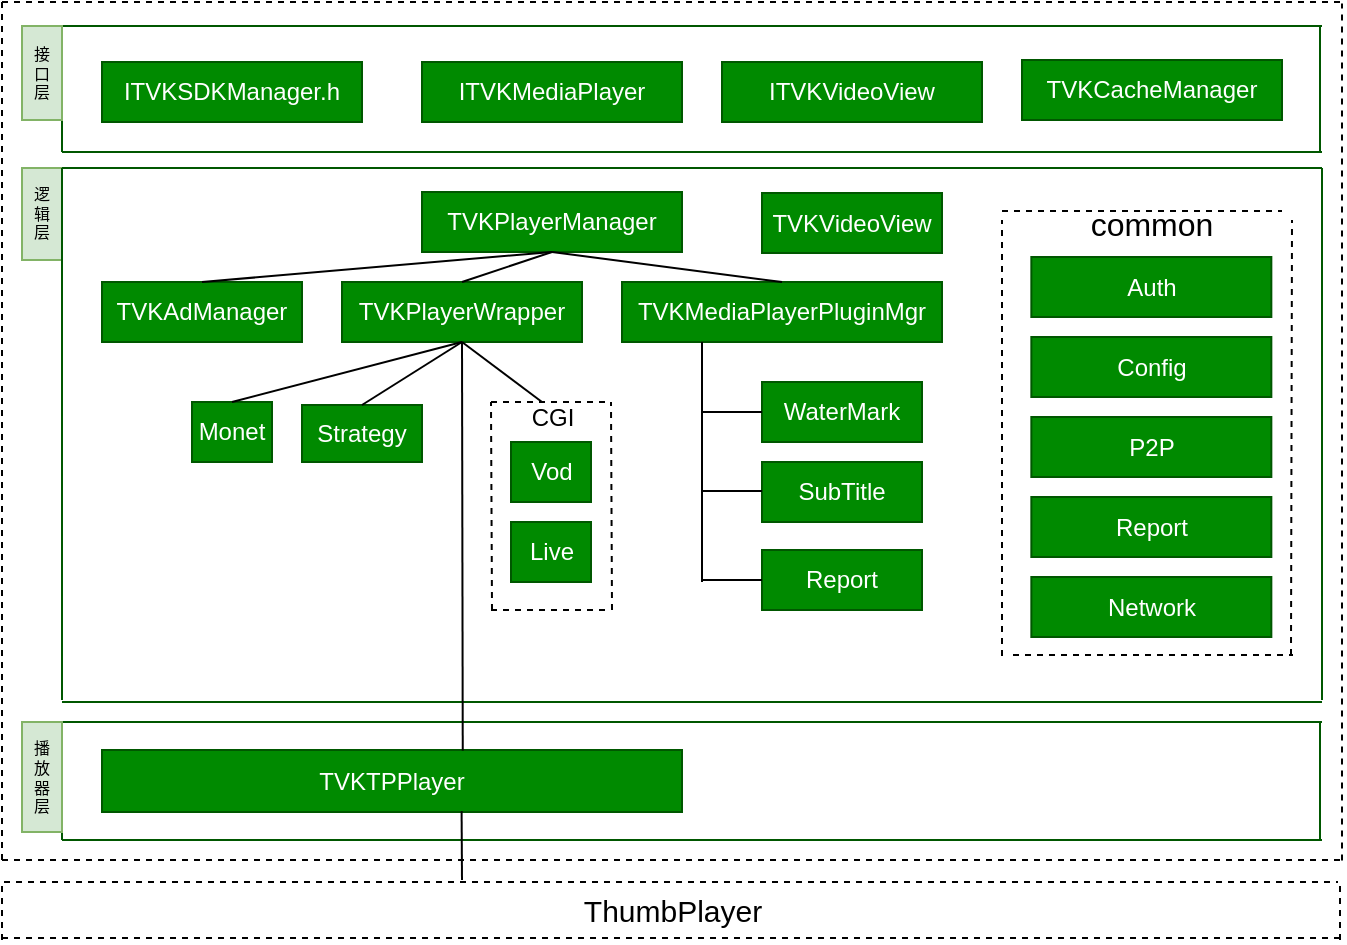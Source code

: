 <mxfile version="12.5.4" type="github">
  <diagram id="5SgpXtaOORwOQMKGahql" name="Page-1">
    <mxGraphModel dx="1520" dy="759" grid="1" gridSize="10" guides="1" tooltips="1" connect="1" arrows="1" fold="1" page="1" pageScale="1" pageWidth="827" pageHeight="1169" math="0" shadow="0">
      <root>
        <mxCell id="0"/>
        <mxCell id="1" parent="0"/>
        <mxCell id="lH6pC5l4A_aB-DxJ-hKT-2" value="ITVKSDKManager.h" style="rounded=0;whiteSpace=wrap;html=1;fillColor=#008a00;strokeColor=#005700;fontColor=#ffffff;" parent="1" vertex="1">
          <mxGeometry x="100" y="251" width="130" height="30" as="geometry"/>
        </mxCell>
        <mxCell id="lH6pC5l4A_aB-DxJ-hKT-3" value="ITVKMediaPlayer" style="rounded=0;whiteSpace=wrap;html=1;fillColor=#008a00;strokeColor=#005700;fontColor=#ffffff;" parent="1" vertex="1">
          <mxGeometry x="260" y="251" width="130" height="30" as="geometry"/>
        </mxCell>
        <mxCell id="lH6pC5l4A_aB-DxJ-hKT-6" value="ITVKVideoView" style="rounded=0;whiteSpace=wrap;html=1;fillColor=#008a00;strokeColor=#005700;fontColor=#ffffff;" parent="1" vertex="1">
          <mxGeometry x="410" y="251" width="130" height="30" as="geometry"/>
        </mxCell>
        <mxCell id="lH6pC5l4A_aB-DxJ-hKT-15" value="" style="endArrow=none;html=1;fillColor=#008a00;strokeColor=#005700;" parent="1" edge="1">
          <mxGeometry width="50" height="50" relative="1" as="geometry">
            <mxPoint x="80" y="233" as="sourcePoint"/>
            <mxPoint x="710" y="233" as="targetPoint"/>
          </mxGeometry>
        </mxCell>
        <mxCell id="lH6pC5l4A_aB-DxJ-hKT-16" value="" style="endArrow=none;html=1;fillColor=#008a00;strokeColor=#005700;" parent="1" edge="1">
          <mxGeometry width="50" height="50" relative="1" as="geometry">
            <mxPoint x="80" y="296" as="sourcePoint"/>
            <mxPoint x="710" y="296" as="targetPoint"/>
          </mxGeometry>
        </mxCell>
        <mxCell id="lH6pC5l4A_aB-DxJ-hKT-18" value="" style="endArrow=none;html=1;fillColor=#008a00;strokeColor=#005700;exitX=1;exitY=1;exitDx=0;exitDy=0;" parent="1" source="lH6pC5l4A_aB-DxJ-hKT-7" edge="1">
          <mxGeometry width="50" height="50" relative="1" as="geometry">
            <mxPoint x="80" y="233" as="sourcePoint"/>
            <mxPoint x="80" y="296" as="targetPoint"/>
          </mxGeometry>
        </mxCell>
        <mxCell id="lH6pC5l4A_aB-DxJ-hKT-19" value="" style="endArrow=none;html=1;fillColor=#008a00;strokeColor=#005700;" parent="1" edge="1">
          <mxGeometry width="50" height="50" relative="1" as="geometry">
            <mxPoint x="709" y="233" as="sourcePoint"/>
            <mxPoint x="709" y="296" as="targetPoint"/>
          </mxGeometry>
        </mxCell>
        <mxCell id="lH6pC5l4A_aB-DxJ-hKT-22" value="TVKPlayerManager" style="rounded=0;whiteSpace=wrap;html=1;fillColor=#008a00;strokeColor=#005700;fontColor=#ffffff;" parent="1" vertex="1">
          <mxGeometry x="260" y="316" width="130" height="30" as="geometry"/>
        </mxCell>
        <mxCell id="lH6pC5l4A_aB-DxJ-hKT-23" value="TVKVideoView" style="rounded=0;whiteSpace=wrap;html=1;fillColor=#008a00;strokeColor=#005700;fontColor=#ffffff;" parent="1" vertex="1">
          <mxGeometry x="430" y="316.5" width="90" height="30" as="geometry"/>
        </mxCell>
        <mxCell id="lH6pC5l4A_aB-DxJ-hKT-24" value="逻&lt;br style=&quot;font-size: 8px;&quot;&gt;辑&lt;br style=&quot;font-size: 8px;&quot;&gt;层" style="text;html=1;strokeColor=#82b366;fillColor=#d5e8d4;align=center;verticalAlign=middle;whiteSpace=wrap;rounded=0;fontSize=8;" parent="1" vertex="1">
          <mxGeometry x="60" y="304" width="20" height="46" as="geometry"/>
        </mxCell>
        <mxCell id="lH6pC5l4A_aB-DxJ-hKT-25" value="" style="endArrow=none;html=1;fillColor=#008a00;strokeColor=#005700;" parent="1" edge="1">
          <mxGeometry width="50" height="50" relative="1" as="geometry">
            <mxPoint x="80" y="304" as="sourcePoint"/>
            <mxPoint x="710" y="304" as="targetPoint"/>
          </mxGeometry>
        </mxCell>
        <mxCell id="lH6pC5l4A_aB-DxJ-hKT-26" value="" style="endArrow=none;html=1;fillColor=#008a00;strokeColor=#005700;" parent="1" edge="1">
          <mxGeometry width="50" height="50" relative="1" as="geometry">
            <mxPoint x="80" y="571" as="sourcePoint"/>
            <mxPoint x="710" y="571" as="targetPoint"/>
            <Array as="points">
              <mxPoint x="400" y="571"/>
            </Array>
          </mxGeometry>
        </mxCell>
        <mxCell id="lH6pC5l4A_aB-DxJ-hKT-27" value="" style="endArrow=none;html=1;fillColor=#008a00;strokeColor=#005700;" parent="1" edge="1">
          <mxGeometry width="50" height="50" relative="1" as="geometry">
            <mxPoint x="80" y="304" as="sourcePoint"/>
            <mxPoint x="80" y="570" as="targetPoint"/>
          </mxGeometry>
        </mxCell>
        <mxCell id="lH6pC5l4A_aB-DxJ-hKT-28" value="" style="endArrow=none;html=1;fillColor=#008a00;strokeColor=#005700;" parent="1" edge="1">
          <mxGeometry width="50" height="50" relative="1" as="geometry">
            <mxPoint x="710" y="304" as="sourcePoint"/>
            <mxPoint x="710" y="570" as="targetPoint"/>
          </mxGeometry>
        </mxCell>
        <mxCell id="lH6pC5l4A_aB-DxJ-hKT-29" value="common" style="text;html=1;strokeColor=none;fillColor=#ffffff;align=center;verticalAlign=middle;whiteSpace=wrap;rounded=0;fontSize=16;" parent="1" vertex="1">
          <mxGeometry x="599.67" y="321.5" width="50" height="20" as="geometry"/>
        </mxCell>
        <mxCell id="lH6pC5l4A_aB-DxJ-hKT-30" value="" style="endArrow=none;html=1;fillColor=#008a00;strokeColor=#005700;" parent="1" edge="1">
          <mxGeometry width="50" height="50" relative="1" as="geometry">
            <mxPoint x="80" y="581" as="sourcePoint"/>
            <mxPoint x="710" y="581" as="targetPoint"/>
            <Array as="points"/>
          </mxGeometry>
        </mxCell>
        <mxCell id="lH6pC5l4A_aB-DxJ-hKT-31" value="" style="endArrow=none;html=1;fillColor=#008a00;strokeColor=#005700;" parent="1" edge="1">
          <mxGeometry width="50" height="50" relative="1" as="geometry">
            <mxPoint x="80" y="640" as="sourcePoint"/>
            <mxPoint x="710" y="640" as="targetPoint"/>
            <Array as="points">
              <mxPoint x="420" y="640"/>
            </Array>
          </mxGeometry>
        </mxCell>
        <mxCell id="lH6pC5l4A_aB-DxJ-hKT-32" value="" style="endArrow=none;html=1;fillColor=#008a00;strokeColor=#005700;" parent="1" edge="1">
          <mxGeometry width="50" height="50" relative="1" as="geometry">
            <mxPoint x="80" y="640" as="sourcePoint"/>
            <mxPoint x="80" y="581" as="targetPoint"/>
            <Array as="points"/>
          </mxGeometry>
        </mxCell>
        <mxCell id="lH6pC5l4A_aB-DxJ-hKT-33" value="" style="endArrow=none;html=1;fillColor=#008a00;strokeColor=#005700;" parent="1" edge="1">
          <mxGeometry width="50" height="50" relative="1" as="geometry">
            <mxPoint x="709" y="640" as="sourcePoint"/>
            <mxPoint x="709" y="581" as="targetPoint"/>
            <Array as="points"/>
          </mxGeometry>
        </mxCell>
        <mxCell id="lH6pC5l4A_aB-DxJ-hKT-34" value="播&lt;br style=&quot;font-size: 8px;&quot;&gt;放&lt;br style=&quot;font-size: 8px;&quot;&gt;器&lt;br style=&quot;font-size: 8px;&quot;&gt;层" style="text;html=1;strokeColor=#82b366;fillColor=#d5e8d4;align=center;verticalAlign=middle;whiteSpace=wrap;rounded=0;fontSize=8;" parent="1" vertex="1">
          <mxGeometry x="60" y="581" width="20" height="55" as="geometry"/>
        </mxCell>
        <mxCell id="lH6pC5l4A_aB-DxJ-hKT-35" value="TVKTPPlayer" style="rounded=0;whiteSpace=wrap;html=1;fillColor=#008a00;strokeColor=#005700;fontColor=#ffffff;" parent="1" vertex="1">
          <mxGeometry x="100" y="595" width="290" height="31" as="geometry"/>
        </mxCell>
        <mxCell id="K4G-ELK_jZq98OKMqF1i-4" value="" style="endArrow=none;dashed=1;html=1;fontColor=#FFFFFF;" parent="1" edge="1">
          <mxGeometry width="50" height="50" relative="1" as="geometry">
            <mxPoint x="550" y="325.5" as="sourcePoint"/>
            <mxPoint x="690" y="325.5" as="targetPoint"/>
          </mxGeometry>
        </mxCell>
        <mxCell id="K4G-ELK_jZq98OKMqF1i-5" value="" style="endArrow=none;dashed=1;html=1;fontColor=#FFFFFF;" parent="1" edge="1">
          <mxGeometry width="50" height="50" relative="1" as="geometry">
            <mxPoint x="555.5" y="547.5" as="sourcePoint"/>
            <mxPoint x="695.5" y="547.5" as="targetPoint"/>
          </mxGeometry>
        </mxCell>
        <mxCell id="K4G-ELK_jZq98OKMqF1i-7" value="" style="endArrow=none;dashed=1;html=1;fontColor=#FFFFFF;" parent="1" edge="1">
          <mxGeometry width="50" height="50" relative="1" as="geometry">
            <mxPoint x="550" y="548" as="sourcePoint"/>
            <mxPoint x="550" y="330" as="targetPoint"/>
          </mxGeometry>
        </mxCell>
        <mxCell id="K4G-ELK_jZq98OKMqF1i-8" value="" style="endArrow=none;dashed=1;html=1;fontColor=#FFFFFF;" parent="1" edge="1">
          <mxGeometry width="50" height="50" relative="1" as="geometry">
            <mxPoint x="694.5" y="547.5" as="sourcePoint"/>
            <mxPoint x="695" y="330" as="targetPoint"/>
          </mxGeometry>
        </mxCell>
        <mxCell id="K4G-ELK_jZq98OKMqF1i-9" value="Auth" style="rounded=0;whiteSpace=wrap;html=1;fillColor=#008a00;strokeColor=#005700;fontColor=#ffffff;" parent="1" vertex="1">
          <mxGeometry x="564.67" y="348.5" width="120" height="30" as="geometry"/>
        </mxCell>
        <mxCell id="K4G-ELK_jZq98OKMqF1i-10" value="Config" style="rounded=0;whiteSpace=wrap;html=1;fillColor=#008a00;strokeColor=#005700;fontColor=#ffffff;" parent="1" vertex="1">
          <mxGeometry x="564.67" y="388.5" width="120" height="30" as="geometry"/>
        </mxCell>
        <mxCell id="K4G-ELK_jZq98OKMqF1i-11" value="P2P" style="rounded=0;whiteSpace=wrap;html=1;fillColor=#008a00;strokeColor=#005700;fontColor=#ffffff;" parent="1" vertex="1">
          <mxGeometry x="564.67" y="428.5" width="120" height="30" as="geometry"/>
        </mxCell>
        <mxCell id="K4G-ELK_jZq98OKMqF1i-12" value="Report" style="rounded=0;whiteSpace=wrap;html=1;fillColor=#008a00;strokeColor=#005700;fontColor=#ffffff;" parent="1" vertex="1">
          <mxGeometry x="564.67" y="468.5" width="120" height="30" as="geometry"/>
        </mxCell>
        <mxCell id="K4G-ELK_jZq98OKMqF1i-13" value="Network" style="rounded=0;whiteSpace=wrap;html=1;fillColor=#008a00;strokeColor=#005700;fontColor=#ffffff;" parent="1" vertex="1">
          <mxGeometry x="564.67" y="508.5" width="120" height="30" as="geometry"/>
        </mxCell>
        <mxCell id="K4G-ELK_jZq98OKMqF1i-15" value="ThumbPlayer" style="text;strokeColor=none;fillColor=none;html=1;fontSize=15;fontStyle=0;verticalAlign=middle;align=center;" parent="1" vertex="1">
          <mxGeometry x="50" y="660" width="670" height="30" as="geometry"/>
        </mxCell>
        <mxCell id="K4G-ELK_jZq98OKMqF1i-16" value="" style="endArrow=none;dashed=1;html=1;fontColor=#FFFFFF;" parent="1" edge="1">
          <mxGeometry width="50" height="50" relative="1" as="geometry">
            <mxPoint x="50" y="650" as="sourcePoint"/>
            <mxPoint x="50" y="221" as="targetPoint"/>
          </mxGeometry>
        </mxCell>
        <mxCell id="K4G-ELK_jZq98OKMqF1i-17" value="" style="endArrow=none;dashed=1;html=1;fontColor=#FFFFFF;" parent="1" edge="1">
          <mxGeometry width="50" height="50" relative="1" as="geometry">
            <mxPoint x="720" y="650.25" as="sourcePoint"/>
            <mxPoint x="720" y="221.75" as="targetPoint"/>
          </mxGeometry>
        </mxCell>
        <mxCell id="K4G-ELK_jZq98OKMqF1i-18" value="" style="endArrow=none;dashed=1;html=1;fontColor=#33FF33;labelBackgroundColor=#33FF33;" parent="1" edge="1">
          <mxGeometry width="50" height="50" relative="1" as="geometry">
            <mxPoint x="50" y="221" as="sourcePoint"/>
            <mxPoint x="720" y="221" as="targetPoint"/>
          </mxGeometry>
        </mxCell>
        <mxCell id="K4G-ELK_jZq98OKMqF1i-19" value="" style="endArrow=none;dashed=1;html=1;fontColor=#FFFFFF;" parent="1" edge="1">
          <mxGeometry width="50" height="50" relative="1" as="geometry">
            <mxPoint x="50" y="689" as="sourcePoint"/>
            <mxPoint x="720" y="689" as="targetPoint"/>
          </mxGeometry>
        </mxCell>
        <mxCell id="lH6pC5l4A_aB-DxJ-hKT-7" value="接&lt;br style=&quot;font-size: 8px;&quot;&gt;口&lt;br style=&quot;font-size: 8px;&quot;&gt;层" style="text;html=1;strokeColor=#82b366;fillColor=#d5e8d4;align=center;verticalAlign=middle;whiteSpace=wrap;rounded=0;fontSize=8;" parent="1" vertex="1">
          <mxGeometry x="60" y="233" width="20" height="47" as="geometry"/>
        </mxCell>
        <mxCell id="K4G-ELK_jZq98OKMqF1i-20" value="" style="endArrow=none;html=1;fillColor=#008a00;strokeColor=#005700;" parent="1" target="lH6pC5l4A_aB-DxJ-hKT-7" edge="1">
          <mxGeometry width="50" height="50" relative="1" as="geometry">
            <mxPoint x="80" y="233" as="sourcePoint"/>
            <mxPoint x="80" y="313" as="targetPoint"/>
          </mxGeometry>
        </mxCell>
        <mxCell id="K4G-ELK_jZq98OKMqF1i-22" value="TVKAdManager" style="rounded=0;whiteSpace=wrap;html=1;fillColor=#008a00;strokeColor=#005700;fontColor=#ffffff;" parent="1" vertex="1">
          <mxGeometry x="100" y="361" width="100" height="30" as="geometry"/>
        </mxCell>
        <mxCell id="K4G-ELK_jZq98OKMqF1i-23" value="TVKPlayerWrapper" style="rounded=0;whiteSpace=wrap;html=1;fillColor=#008a00;strokeColor=#005700;fontColor=#ffffff;" parent="1" vertex="1">
          <mxGeometry x="220" y="361" width="120" height="30" as="geometry"/>
        </mxCell>
        <mxCell id="K4G-ELK_jZq98OKMqF1i-24" value="TVKMediaPlayerPluginMgr" style="rounded=0;whiteSpace=wrap;html=1;fillColor=#008a00;strokeColor=#005700;fontColor=#ffffff;" parent="1" vertex="1">
          <mxGeometry x="360" y="361" width="160" height="30" as="geometry"/>
        </mxCell>
        <mxCell id="K4G-ELK_jZq98OKMqF1i-25" style="edgeStyle=orthogonalEdgeStyle;rounded=0;orthogonalLoop=1;jettySize=auto;html=1;exitX=0.5;exitY=1;exitDx=0;exitDy=0;fontColor=#FFFFFF;" parent="1" source="K4G-ELK_jZq98OKMqF1i-23" target="K4G-ELK_jZq98OKMqF1i-23" edge="1">
          <mxGeometry relative="1" as="geometry"/>
        </mxCell>
        <mxCell id="K4G-ELK_jZq98OKMqF1i-26" value="" style="endArrow=none;html=1;fontColor=#FFFFFF;exitX=0.5;exitY=0;exitDx=0;exitDy=0;entryX=0.5;entryY=1;entryDx=0;entryDy=0;" parent="1" source="K4G-ELK_jZq98OKMqF1i-22" target="lH6pC5l4A_aB-DxJ-hKT-22" edge="1">
          <mxGeometry width="50" height="50" relative="1" as="geometry">
            <mxPoint x="160" y="486" as="sourcePoint"/>
            <mxPoint x="210" y="436" as="targetPoint"/>
          </mxGeometry>
        </mxCell>
        <mxCell id="K4G-ELK_jZq98OKMqF1i-27" value="" style="endArrow=none;html=1;fontColor=#FFFFFF;exitX=0.5;exitY=0;exitDx=0;exitDy=0;entryX=0.5;entryY=1;entryDx=0;entryDy=0;" parent="1" source="K4G-ELK_jZq98OKMqF1i-23" target="lH6pC5l4A_aB-DxJ-hKT-22" edge="1">
          <mxGeometry width="50" height="50" relative="1" as="geometry">
            <mxPoint x="290" y="376" as="sourcePoint"/>
            <mxPoint x="340" y="326" as="targetPoint"/>
          </mxGeometry>
        </mxCell>
        <mxCell id="K4G-ELK_jZq98OKMqF1i-28" value="" style="endArrow=none;html=1;fontColor=#FFFFFF;exitX=0.5;exitY=0;exitDx=0;exitDy=0;entryX=0.5;entryY=1;entryDx=0;entryDy=0;" parent="1" source="K4G-ELK_jZq98OKMqF1i-24" target="lH6pC5l4A_aB-DxJ-hKT-22" edge="1">
          <mxGeometry width="50" height="50" relative="1" as="geometry">
            <mxPoint x="440" y="376" as="sourcePoint"/>
            <mxPoint x="490" y="326" as="targetPoint"/>
          </mxGeometry>
        </mxCell>
        <mxCell id="K4G-ELK_jZq98OKMqF1i-29" value="Strategy" style="rounded=0;whiteSpace=wrap;html=1;fillColor=#008a00;strokeColor=#005700;fontColor=#ffffff;" parent="1" vertex="1">
          <mxGeometry x="200" y="422.5" width="60" height="28.5" as="geometry"/>
        </mxCell>
        <mxCell id="K4G-ELK_jZq98OKMqF1i-32" value="" style="endArrow=none;html=1;fontColor=#FFFFFF;exitX=0.5;exitY=0;exitDx=0;exitDy=0;entryX=0.5;entryY=1;entryDx=0;entryDy=0;" parent="1" source="K4G-ELK_jZq98OKMqF1i-29" target="K4G-ELK_jZq98OKMqF1i-23" edge="1">
          <mxGeometry width="50" height="50" relative="1" as="geometry">
            <mxPoint x="100" y="511" as="sourcePoint"/>
            <mxPoint x="145" y="481" as="targetPoint"/>
            <Array as="points"/>
          </mxGeometry>
        </mxCell>
        <mxCell id="K4G-ELK_jZq98OKMqF1i-33" value="" style="endArrow=none;html=1;fontColor=#FFFFFF;entryX=0.5;entryY=1;entryDx=0;entryDy=0;" parent="1" target="K4G-ELK_jZq98OKMqF1i-23" edge="1">
          <mxGeometry width="50" height="50" relative="1" as="geometry">
            <mxPoint x="320" y="421" as="sourcePoint"/>
            <mxPoint x="155" y="491" as="targetPoint"/>
            <Array as="points"/>
          </mxGeometry>
        </mxCell>
        <mxCell id="K4G-ELK_jZq98OKMqF1i-35" value="CGI" style="text;strokeColor=none;fillColor=none;html=1;fontSize=12;fontStyle=0;verticalAlign=middle;align=center;" parent="1" vertex="1">
          <mxGeometry x="311.75" y="421" width="25.5" height="16" as="geometry"/>
        </mxCell>
        <mxCell id="K4G-ELK_jZq98OKMqF1i-36" value="Vod" style="rounded=0;whiteSpace=wrap;html=1;fillColor=#008a00;strokeColor=#005700;fontColor=#ffffff;" parent="1" vertex="1">
          <mxGeometry x="304.5" y="441" width="40" height="30" as="geometry"/>
        </mxCell>
        <mxCell id="K4G-ELK_jZq98OKMqF1i-37" value="Live" style="rounded=0;whiteSpace=wrap;html=1;fillColor=#008a00;strokeColor=#005700;fontColor=#ffffff;" parent="1" vertex="1">
          <mxGeometry x="304.5" y="481" width="40" height="30" as="geometry"/>
        </mxCell>
        <mxCell id="K4G-ELK_jZq98OKMqF1i-38" value="" style="endArrow=none;dashed=1;html=1;fontSize=14;fontColor=#FFFFFF;" parent="1" edge="1">
          <mxGeometry width="50" height="50" relative="1" as="geometry">
            <mxPoint x="295" y="525" as="sourcePoint"/>
            <mxPoint x="294.5" y="421" as="targetPoint"/>
          </mxGeometry>
        </mxCell>
        <mxCell id="K4G-ELK_jZq98OKMqF1i-39" value="" style="endArrow=none;dashed=1;html=1;fontSize=14;fontColor=#FFFFFF;" parent="1" edge="1">
          <mxGeometry width="50" height="50" relative="1" as="geometry">
            <mxPoint x="355" y="525" as="sourcePoint"/>
            <mxPoint x="354.5" y="421" as="targetPoint"/>
          </mxGeometry>
        </mxCell>
        <mxCell id="K4G-ELK_jZq98OKMqF1i-40" value="" style="endArrow=none;dashed=1;html=1;fontSize=14;fontColor=#FFFFFF;" parent="1" edge="1">
          <mxGeometry width="50" height="50" relative="1" as="geometry">
            <mxPoint x="294.5" y="525" as="sourcePoint"/>
            <mxPoint x="354.5" y="525" as="targetPoint"/>
          </mxGeometry>
        </mxCell>
        <mxCell id="K4G-ELK_jZq98OKMqF1i-41" value="" style="endArrow=none;dashed=1;html=1;fontSize=14;fontColor=#FFFFFF;" parent="1" edge="1">
          <mxGeometry width="50" height="50" relative="1" as="geometry">
            <mxPoint x="294.5" y="421" as="sourcePoint"/>
            <mxPoint x="354.5" y="421" as="targetPoint"/>
          </mxGeometry>
        </mxCell>
        <mxCell id="K4G-ELK_jZq98OKMqF1i-42" value="WaterMark" style="rounded=0;whiteSpace=wrap;html=1;fillColor=#008a00;strokeColor=#005700;fontColor=#ffffff;" parent="1" vertex="1">
          <mxGeometry x="430" y="411" width="80" height="30" as="geometry"/>
        </mxCell>
        <mxCell id="K4G-ELK_jZq98OKMqF1i-43" value="SubTitle" style="rounded=0;whiteSpace=wrap;html=1;fillColor=#008a00;strokeColor=#005700;fontColor=#ffffff;" parent="1" vertex="1">
          <mxGeometry x="430" y="451" width="80" height="30" as="geometry"/>
        </mxCell>
        <mxCell id="K4G-ELK_jZq98OKMqF1i-44" value="Report" style="rounded=0;whiteSpace=wrap;html=1;fillColor=#008a00;strokeColor=#005700;fontColor=#ffffff;" parent="1" vertex="1">
          <mxGeometry x="430" y="495" width="80" height="30" as="geometry"/>
        </mxCell>
        <mxCell id="K4G-ELK_jZq98OKMqF1i-45" value="" style="endArrow=none;html=1;fontColor=#FFFFFF;entryX=0.25;entryY=1;entryDx=0;entryDy=0;" parent="1" target="K4G-ELK_jZq98OKMqF1i-24" edge="1">
          <mxGeometry width="50" height="50" relative="1" as="geometry">
            <mxPoint x="400" y="511" as="sourcePoint"/>
            <mxPoint x="335" y="341" as="targetPoint"/>
          </mxGeometry>
        </mxCell>
        <mxCell id="K4G-ELK_jZq98OKMqF1i-49" value="" style="endArrow=none;html=1;fontColor=#FFFFFF;entryX=0;entryY=0.5;entryDx=0;entryDy=0;" parent="1" target="K4G-ELK_jZq98OKMqF1i-42" edge="1">
          <mxGeometry width="50" height="50" relative="1" as="geometry">
            <mxPoint x="400" y="426" as="sourcePoint"/>
            <mxPoint x="290" y="401" as="targetPoint"/>
            <Array as="points"/>
          </mxGeometry>
        </mxCell>
        <mxCell id="K4G-ELK_jZq98OKMqF1i-50" value="" style="endArrow=none;html=1;fontColor=#FFFFFF;entryX=0;entryY=0.5;entryDx=0;entryDy=0;" parent="1" edge="1">
          <mxGeometry width="50" height="50" relative="1" as="geometry">
            <mxPoint x="400" y="465.5" as="sourcePoint"/>
            <mxPoint x="430" y="465.5" as="targetPoint"/>
            <Array as="points"/>
          </mxGeometry>
        </mxCell>
        <mxCell id="K4G-ELK_jZq98OKMqF1i-51" value="" style="endArrow=none;html=1;fontColor=#FFFFFF;entryX=0;entryY=0.5;entryDx=0;entryDy=0;" parent="1" target="K4G-ELK_jZq98OKMqF1i-44" edge="1">
          <mxGeometry width="50" height="50" relative="1" as="geometry">
            <mxPoint x="400" y="510" as="sourcePoint"/>
            <mxPoint x="420" y="505.5" as="targetPoint"/>
            <Array as="points"/>
          </mxGeometry>
        </mxCell>
        <mxCell id="K4G-ELK_jZq98OKMqF1i-52" value="" style="endArrow=none;html=1;fontColor=#FFFFFF;exitX=0.622;exitY=0.009;exitDx=0;exitDy=0;exitPerimeter=0;entryX=0.5;entryY=1;entryDx=0;entryDy=0;" parent="1" source="lH6pC5l4A_aB-DxJ-hKT-35" target="K4G-ELK_jZq98OKMqF1i-23" edge="1">
          <mxGeometry width="50" height="50" relative="1" as="geometry">
            <mxPoint x="280" y="650" as="sourcePoint"/>
            <mxPoint x="280" y="420" as="targetPoint"/>
            <Array as="points"/>
          </mxGeometry>
        </mxCell>
        <mxCell id="K4G-ELK_jZq98OKMqF1i-53" value="" style="endArrow=none;dashed=1;html=1;fontColor=#FFFFFF;" parent="1" edge="1">
          <mxGeometry width="50" height="50" relative="1" as="geometry">
            <mxPoint x="51" y="661" as="sourcePoint"/>
            <mxPoint x="718" y="661" as="targetPoint"/>
          </mxGeometry>
        </mxCell>
        <mxCell id="K4G-ELK_jZq98OKMqF1i-54" value="" style="endArrow=none;dashed=1;html=1;fontColor=#FFFFFF;" parent="1" edge="1">
          <mxGeometry width="50" height="50" relative="1" as="geometry">
            <mxPoint x="50" y="650" as="sourcePoint"/>
            <mxPoint x="720" y="650" as="targetPoint"/>
          </mxGeometry>
        </mxCell>
        <mxCell id="K4G-ELK_jZq98OKMqF1i-55" value="" style="endArrow=none;dashed=1;html=1;fontSize=14;fontColor=#FFFFFF;" parent="1" edge="1">
          <mxGeometry width="50" height="50" relative="1" as="geometry">
            <mxPoint x="50" y="690" as="sourcePoint"/>
            <mxPoint x="50" y="662" as="targetPoint"/>
          </mxGeometry>
        </mxCell>
        <mxCell id="K4G-ELK_jZq98OKMqF1i-56" value="" style="endArrow=none;dashed=1;html=1;fontSize=14;fontColor=#FFFFFF;" parent="1" edge="1">
          <mxGeometry width="50" height="50" relative="1" as="geometry">
            <mxPoint x="719" y="690" as="sourcePoint"/>
            <mxPoint x="719" y="662.5" as="targetPoint"/>
          </mxGeometry>
        </mxCell>
        <mxCell id="K4G-ELK_jZq98OKMqF1i-57" value="" style="endArrow=none;html=1;fontColor=#FFFFFF;entryX=0.62;entryY=0.986;entryDx=0;entryDy=0;entryPerimeter=0;" parent="1" target="lH6pC5l4A_aB-DxJ-hKT-35" edge="1">
          <mxGeometry width="50" height="50" relative="1" as="geometry">
            <mxPoint x="280" y="660" as="sourcePoint"/>
            <mxPoint x="280" y="660" as="targetPoint"/>
            <Array as="points"/>
          </mxGeometry>
        </mxCell>
        <mxCell id="8d7AFh-PUjknXLKJr_un-1" value="Monet" style="rounded=0;whiteSpace=wrap;html=1;fillColor=#008a00;strokeColor=#005700;fontColor=#ffffff;" parent="1" vertex="1">
          <mxGeometry x="145" y="421" width="40" height="30" as="geometry"/>
        </mxCell>
        <mxCell id="8d7AFh-PUjknXLKJr_un-2" value="" style="endArrow=none;html=1;fontColor=#FFFFFF;exitX=0.5;exitY=0;exitDx=0;exitDy=0;" parent="1" source="8d7AFh-PUjknXLKJr_un-1" edge="1">
          <mxGeometry width="50" height="50" relative="1" as="geometry">
            <mxPoint x="230" y="421.5" as="sourcePoint"/>
            <mxPoint x="280" y="391" as="targetPoint"/>
            <Array as="points"/>
          </mxGeometry>
        </mxCell>
        <mxCell id="8d7AFh-PUjknXLKJr_un-3" value="&lt;span&gt;TVKCacheManager&lt;/span&gt;" style="rounded=0;whiteSpace=wrap;html=1;fillColor=#008a00;strokeColor=#005700;fontColor=#ffffff;" parent="1" vertex="1">
          <mxGeometry x="560" y="250" width="130" height="30" as="geometry"/>
        </mxCell>
      </root>
    </mxGraphModel>
  </diagram>
</mxfile>
